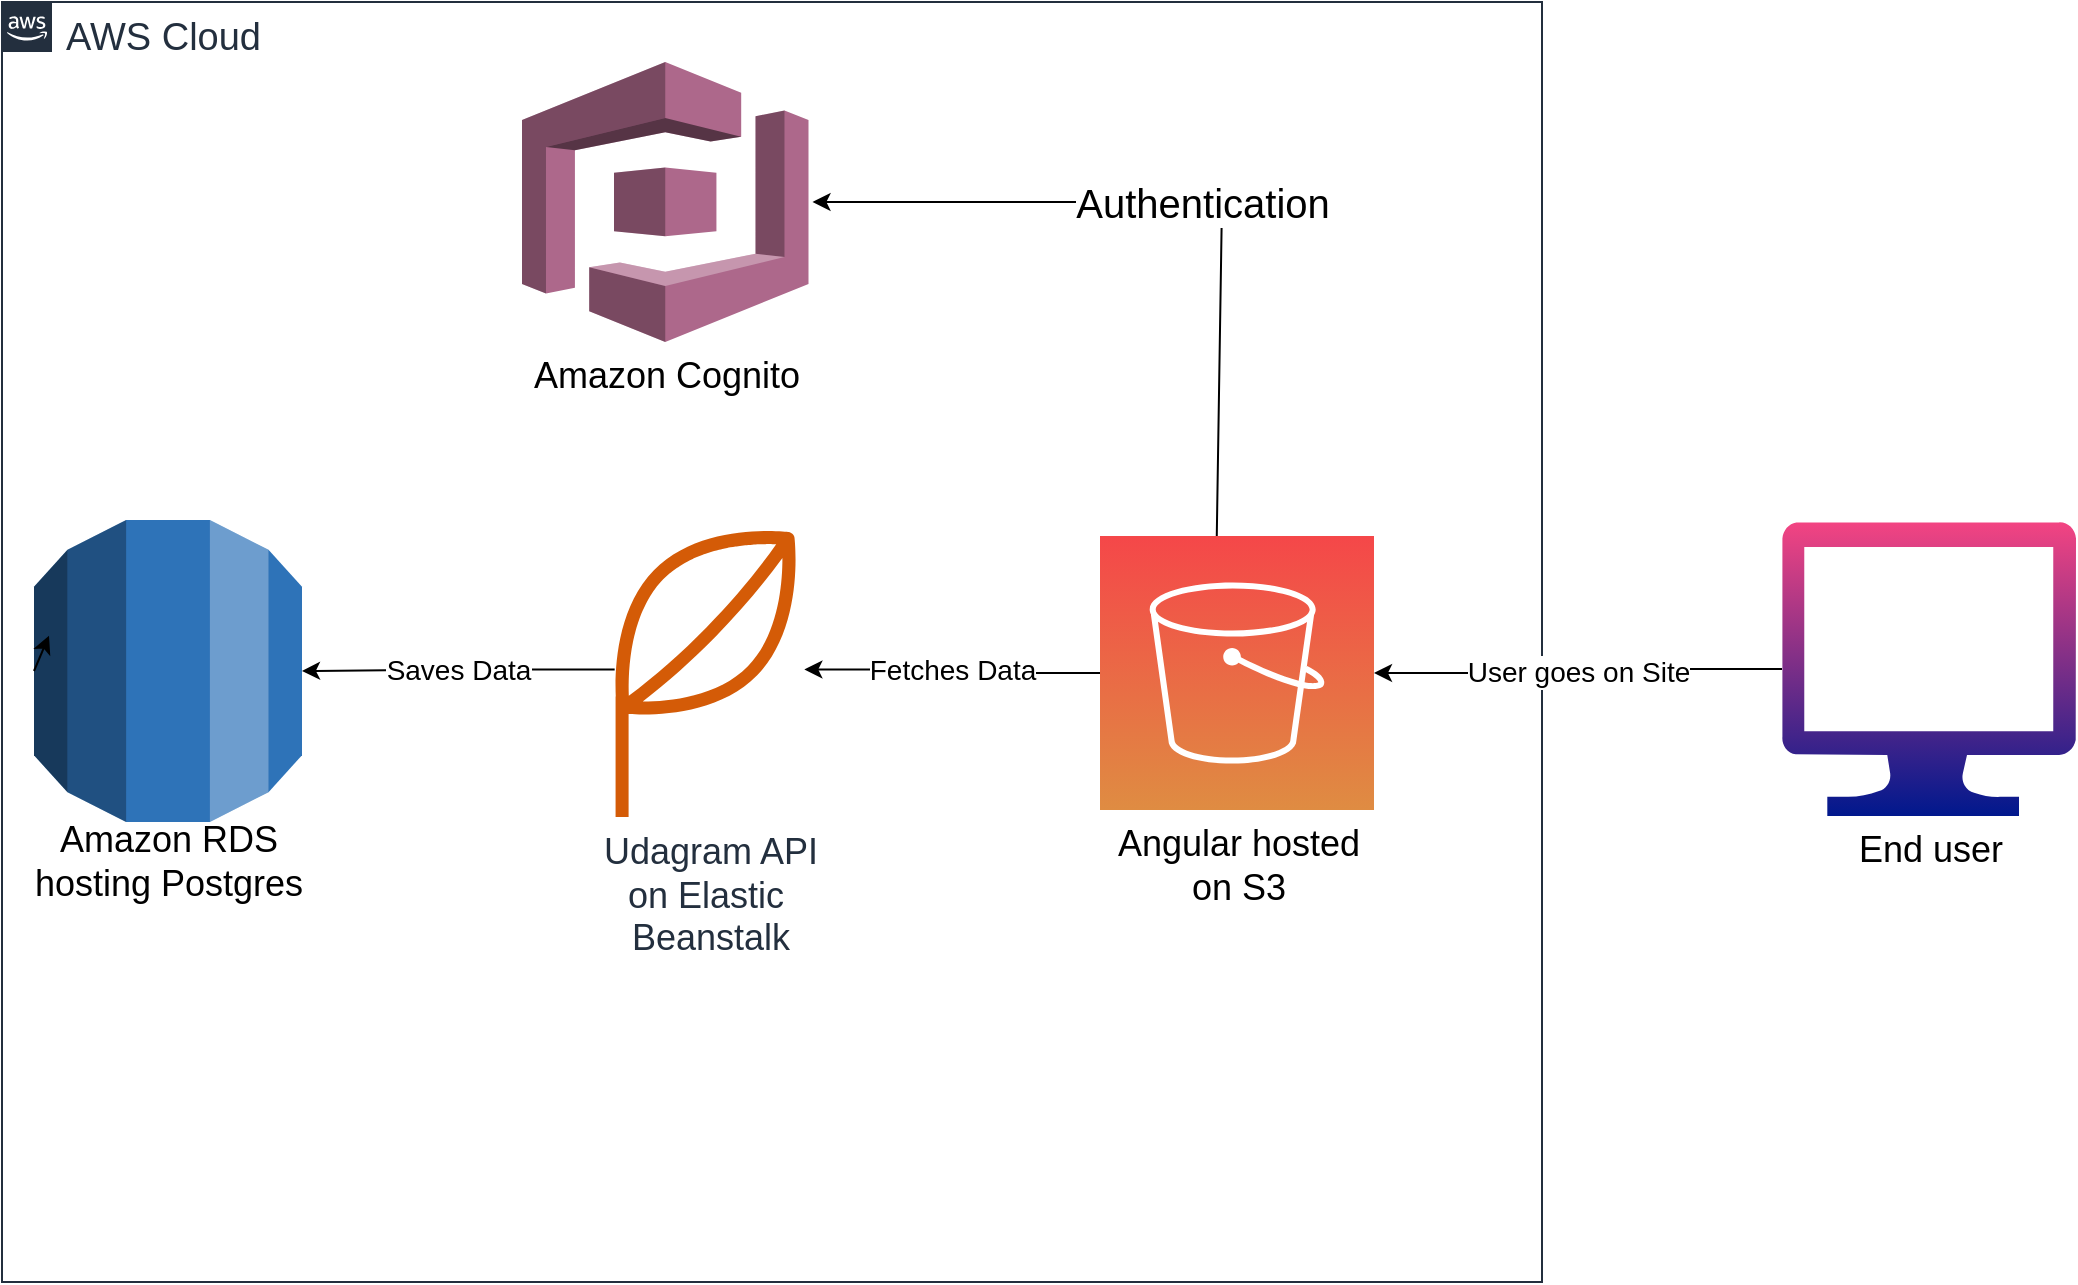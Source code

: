<mxfile version="20.8.21" type="github">
  <diagram id="Ht1M8jgEwFfnCIfOTk4-" name="Page-1">
    <mxGraphModel dx="1035" dy="1359" grid="1" gridSize="10" guides="1" tooltips="1" connect="1" arrows="1" fold="1" page="1" pageScale="1" pageWidth="1169" pageHeight="827" math="0" shadow="0">
      <root>
        <mxCell id="0" />
        <mxCell id="1" parent="0" />
        <mxCell id="UEzPUAAOIrF-is8g5C7q-175" value="AWS Cloud" style="points=[[0,0],[0.25,0],[0.5,0],[0.75,0],[1,0],[1,0.25],[1,0.5],[1,0.75],[1,1],[0.75,1],[0.5,1],[0.25,1],[0,1],[0,0.75],[0,0.5],[0,0.25]];outlineConnect=0;gradientColor=none;html=1;whiteSpace=wrap;fontSize=19;fontStyle=0;shape=mxgraph.aws4.group;grIcon=mxgraph.aws4.group_aws_cloud_alt;strokeColor=#232F3E;fillColor=none;verticalAlign=top;align=left;spacingLeft=30;fontColor=#232F3E;dashed=0;labelBackgroundColor=#ffffff;container=1;pointerEvents=0;collapsible=0;recursiveResize=0;" parent="1" vertex="1">
          <mxGeometry x="10" y="-720" width="770" height="640" as="geometry" />
        </mxCell>
        <mxCell id="NMRSi0StNrNSCQlEDRtV-6" value="" style="group;fontSize=18;" vertex="1" connectable="0" parent="UEzPUAAOIrF-is8g5C7q-175">
          <mxGeometry x="10" y="329" width="153" height="131" as="geometry" />
        </mxCell>
        <mxCell id="NMRSi0StNrNSCQlEDRtV-1" value="" style="outlineConnect=0;dashed=0;verticalLabelPosition=bottom;verticalAlign=top;align=center;html=1;shape=mxgraph.aws3.rds;fillColor=#2E73B8;gradientColor=none;movable=1;resizable=1;rotatable=1;deletable=1;editable=1;locked=0;connectable=1;fontSize=13;" vertex="1" parent="NMRSi0StNrNSCQlEDRtV-6">
          <mxGeometry x="6" y="-70" width="134" height="151" as="geometry" />
        </mxCell>
        <mxCell id="NMRSi0StNrNSCQlEDRtV-2" value="Amazon RDS &lt;br style=&quot;font-size: 18px;&quot;&gt;hosting Postgres" style="text;html=1;align=center;verticalAlign=middle;resizable=1;points=[];autosize=1;strokeColor=none;fillColor=none;movable=1;rotatable=1;deletable=1;editable=1;locked=0;connectable=1;fontSize=18;" vertex="1" parent="NMRSi0StNrNSCQlEDRtV-6">
          <mxGeometry x="-7" y="71" width="160" height="60" as="geometry" />
        </mxCell>
        <mxCell id="NMRSi0StNrNSCQlEDRtV-23" style="edgeStyle=none;rounded=0;orthogonalLoop=1;jettySize=auto;html=1;exitX=0;exitY=0.5;exitDx=0;exitDy=0;exitPerimeter=0;entryX=0.056;entryY=0.383;entryDx=0;entryDy=0;entryPerimeter=0;" edge="1" parent="NMRSi0StNrNSCQlEDRtV-6" source="NMRSi0StNrNSCQlEDRtV-1" target="NMRSi0StNrNSCQlEDRtV-1">
          <mxGeometry relative="1" as="geometry" />
        </mxCell>
        <mxCell id="NMRSi0StNrNSCQlEDRtV-11" value="Saves Data" style="edgeStyle=orthogonalEdgeStyle;rounded=0;orthogonalLoop=1;jettySize=auto;html=1;entryX=1;entryY=0.5;entryDx=0;entryDy=0;entryPerimeter=0;fontSize=14;" edge="1" parent="UEzPUAAOIrF-is8g5C7q-175" source="UEzPUAAOIrF-is8g5C7q-178" target="NMRSi0StNrNSCQlEDRtV-1">
          <mxGeometry relative="1" as="geometry">
            <mxPoint x="141" y="188" as="targetPoint" />
          </mxGeometry>
        </mxCell>
        <mxCell id="UEzPUAAOIrF-is8g5C7q-178" value="Udagram API&lt;br style=&quot;font-size: 18px;&quot;&gt;on Elastic&amp;nbsp;&lt;br style=&quot;font-size: 18px;&quot;&gt;Beanstalk" style="outlineConnect=0;fontColor=#232F3E;gradientColor=none;gradientDirection=north;fillColor=#D45B07;strokeColor=none;dashed=0;verticalLabelPosition=bottom;verticalAlign=top;align=center;html=1;fontSize=18;fontStyle=0;aspect=fixed;shape=mxgraph.aws4.application;resIcon=mxgraph.aws4.codepipeline;labelBackgroundColor=#ffffff;sketch=0;" parent="UEzPUAAOIrF-is8g5C7q-175" vertex="1">
          <mxGeometry x="280" y="260" width="147.5" height="147.5" as="geometry" />
        </mxCell>
        <mxCell id="NMRSi0StNrNSCQlEDRtV-12" value="Fetches Data" style="edgeStyle=orthogonalEdgeStyle;rounded=0;orthogonalLoop=1;jettySize=auto;html=1;fontSize=14;" edge="1" parent="UEzPUAAOIrF-is8g5C7q-175" source="UEzPUAAOIrF-is8g5C7q-179" target="UEzPUAAOIrF-is8g5C7q-178">
          <mxGeometry relative="1" as="geometry" />
        </mxCell>
        <mxCell id="NMRSi0StNrNSCQlEDRtV-22" value="Authentication" style="edgeStyle=none;rounded=0;orthogonalLoop=1;jettySize=auto;html=1;fontSize=20;" edge="1" parent="UEzPUAAOIrF-is8g5C7q-175">
          <mxGeometry x="-0.047" relative="1" as="geometry">
            <mxPoint x="405.25" y="100" as="targetPoint" />
            <mxPoint x="607.386" y="267" as="sourcePoint" />
            <Array as="points">
              <mxPoint x="610" y="100" />
            </Array>
            <mxPoint as="offset" />
          </mxGeometry>
        </mxCell>
        <mxCell id="UEzPUAAOIrF-is8g5C7q-179" value="Angular hosted&lt;br style=&quot;font-size: 18px;&quot;&gt;on S3" style="outlineConnect=0;fontColor=default;gradientColor=#F54749;gradientDirection=north;fillColor=#DF8C42;strokeColor=none;dashed=0;verticalLabelPosition=bottom;verticalAlign=top;align=center;html=1;fontSize=18;fontStyle=0;aspect=fixed;shape=mxgraph.veeam2.aws_s3;resIcon=mxgraph.aws4.organizations;labelBackgroundColor=#ffffff;sketch=0;shadow=0;" parent="UEzPUAAOIrF-is8g5C7q-175" vertex="1">
          <mxGeometry x="549" y="267" width="137" height="137" as="geometry" />
        </mxCell>
        <mxCell id="NMRSi0StNrNSCQlEDRtV-16" value="Amazon Cognito" style="outlineConnect=0;dashed=0;verticalLabelPosition=bottom;verticalAlign=top;align=center;html=1;shape=mxgraph.aws3.cognito;fillColor=#AD688B;gradientColor=none;fontSize=18;" vertex="1" parent="UEzPUAAOIrF-is8g5C7q-175">
          <mxGeometry x="260" y="30" width="143.25" height="140" as="geometry" />
        </mxCell>
        <mxCell id="UEzPUAAOIrF-is8g5C7q-180" value="End user" style="outlineConnect=0;fontColor=default;gradientColor=#F34482;gradientDirection=north;fillColor=#00188D;strokeColor=none;dashed=0;verticalLabelPosition=bottom;verticalAlign=top;align=center;html=1;fontSize=18;fontStyle=0;aspect=fixed;shape=mxgraph.azure.computer;resIcon=mxgraph.aws4.cloudwatch;labelBackgroundColor=#ffffff;sketch=0;shadow=0;" parent="1" vertex="1">
          <mxGeometry x="900" y="-460" width="147" height="147" as="geometry" />
        </mxCell>
        <mxCell id="NMRSi0StNrNSCQlEDRtV-13" value="User goes on Site" style="edgeStyle=orthogonalEdgeStyle;rounded=0;orthogonalLoop=1;jettySize=auto;html=1;fontSize=14;" edge="1" parent="1" source="UEzPUAAOIrF-is8g5C7q-180" target="UEzPUAAOIrF-is8g5C7q-179">
          <mxGeometry relative="1" as="geometry">
            <mxPoint x="590" y="-371" as="targetPoint" />
          </mxGeometry>
        </mxCell>
      </root>
    </mxGraphModel>
  </diagram>
</mxfile>
